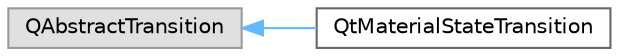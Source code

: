 digraph "类继承关系图"
{
 // LATEX_PDF_SIZE
  bgcolor="transparent";
  edge [fontname=Helvetica,fontsize=10,labelfontname=Helvetica,labelfontsize=10];
  node [fontname=Helvetica,fontsize=10,shape=box,height=0.2,width=0.4];
  rankdir="LR";
  Node0 [id="Node000000",label="QAbstractTransition",height=0.2,width=0.4,color="grey60", fillcolor="#E0E0E0", style="filled",tooltip=" "];
  Node0 -> Node1 [id="edge295_Node000000_Node000001",dir="back",color="steelblue1",style="solid",tooltip=" "];
  Node1 [id="Node000001",label="QtMaterialStateTransition",height=0.2,width=0.4,color="grey40", fillcolor="white", style="filled",URL="$class_qt_material_state_transition.html",tooltip="状态转换类，继承自 QAbstractTransition，支持 Material Design 控件状态管理"];
}
